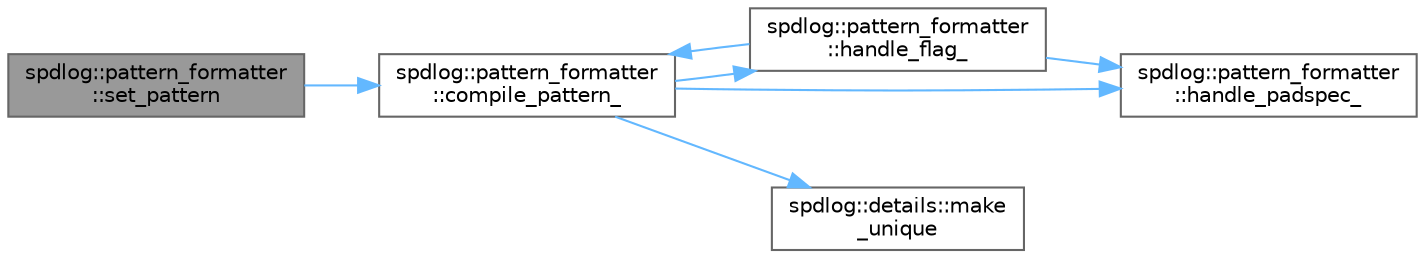 digraph "spdlog::pattern_formatter::set_pattern"
{
 // LATEX_PDF_SIZE
  bgcolor="transparent";
  edge [fontname=Helvetica,fontsize=10,labelfontname=Helvetica,labelfontsize=10];
  node [fontname=Helvetica,fontsize=10,shape=box,height=0.2,width=0.4];
  rankdir="LR";
  Node1 [id="Node000001",label="spdlog::pattern_formatter\l::set_pattern",height=0.2,width=0.4,color="gray40", fillcolor="grey60", style="filled", fontcolor="black",tooltip=" "];
  Node1 -> Node2 [id="edge7_Node000001_Node000002",color="steelblue1",style="solid",tooltip=" "];
  Node2 [id="Node000002",label="spdlog::pattern_formatter\l::compile_pattern_",height=0.2,width=0.4,color="grey40", fillcolor="white", style="filled",URL="$classspdlog_1_1pattern__formatter.html#a0257457e6911e65395b646766e878240",tooltip=" "];
  Node2 -> Node3 [id="edge8_Node000002_Node000003",color="steelblue1",style="solid",tooltip=" "];
  Node3 [id="Node000003",label="spdlog::pattern_formatter\l::handle_flag_",height=0.2,width=0.4,color="grey40", fillcolor="white", style="filled",URL="$classspdlog_1_1pattern__formatter.html#af239322e0fcf90794ecd4a024b308ad2",tooltip=" "];
  Node3 -> Node2 [id="edge9_Node000003_Node000002",color="steelblue1",style="solid",tooltip=" "];
  Node3 -> Node4 [id="edge10_Node000003_Node000004",color="steelblue1",style="solid",tooltip=" "];
  Node4 [id="Node000004",label="spdlog::pattern_formatter\l::handle_padspec_",height=0.2,width=0.4,color="grey40", fillcolor="white", style="filled",URL="$classspdlog_1_1pattern__formatter.html#a2f6b97b4963bb8cc844106a58f0a94dd",tooltip=" "];
  Node2 -> Node4 [id="edge11_Node000002_Node000004",color="steelblue1",style="solid",tooltip=" "];
  Node2 -> Node5 [id="edge12_Node000002_Node000005",color="steelblue1",style="solid",tooltip=" "];
  Node5 [id="Node000005",label="spdlog::details::make\l_unique",height=0.2,width=0.4,color="grey40", fillcolor="white", style="filled",URL="$namespacespdlog_1_1details.html#ac80ca96e75367f1d2de72eea3cb48fe7",tooltip=" "];
}
